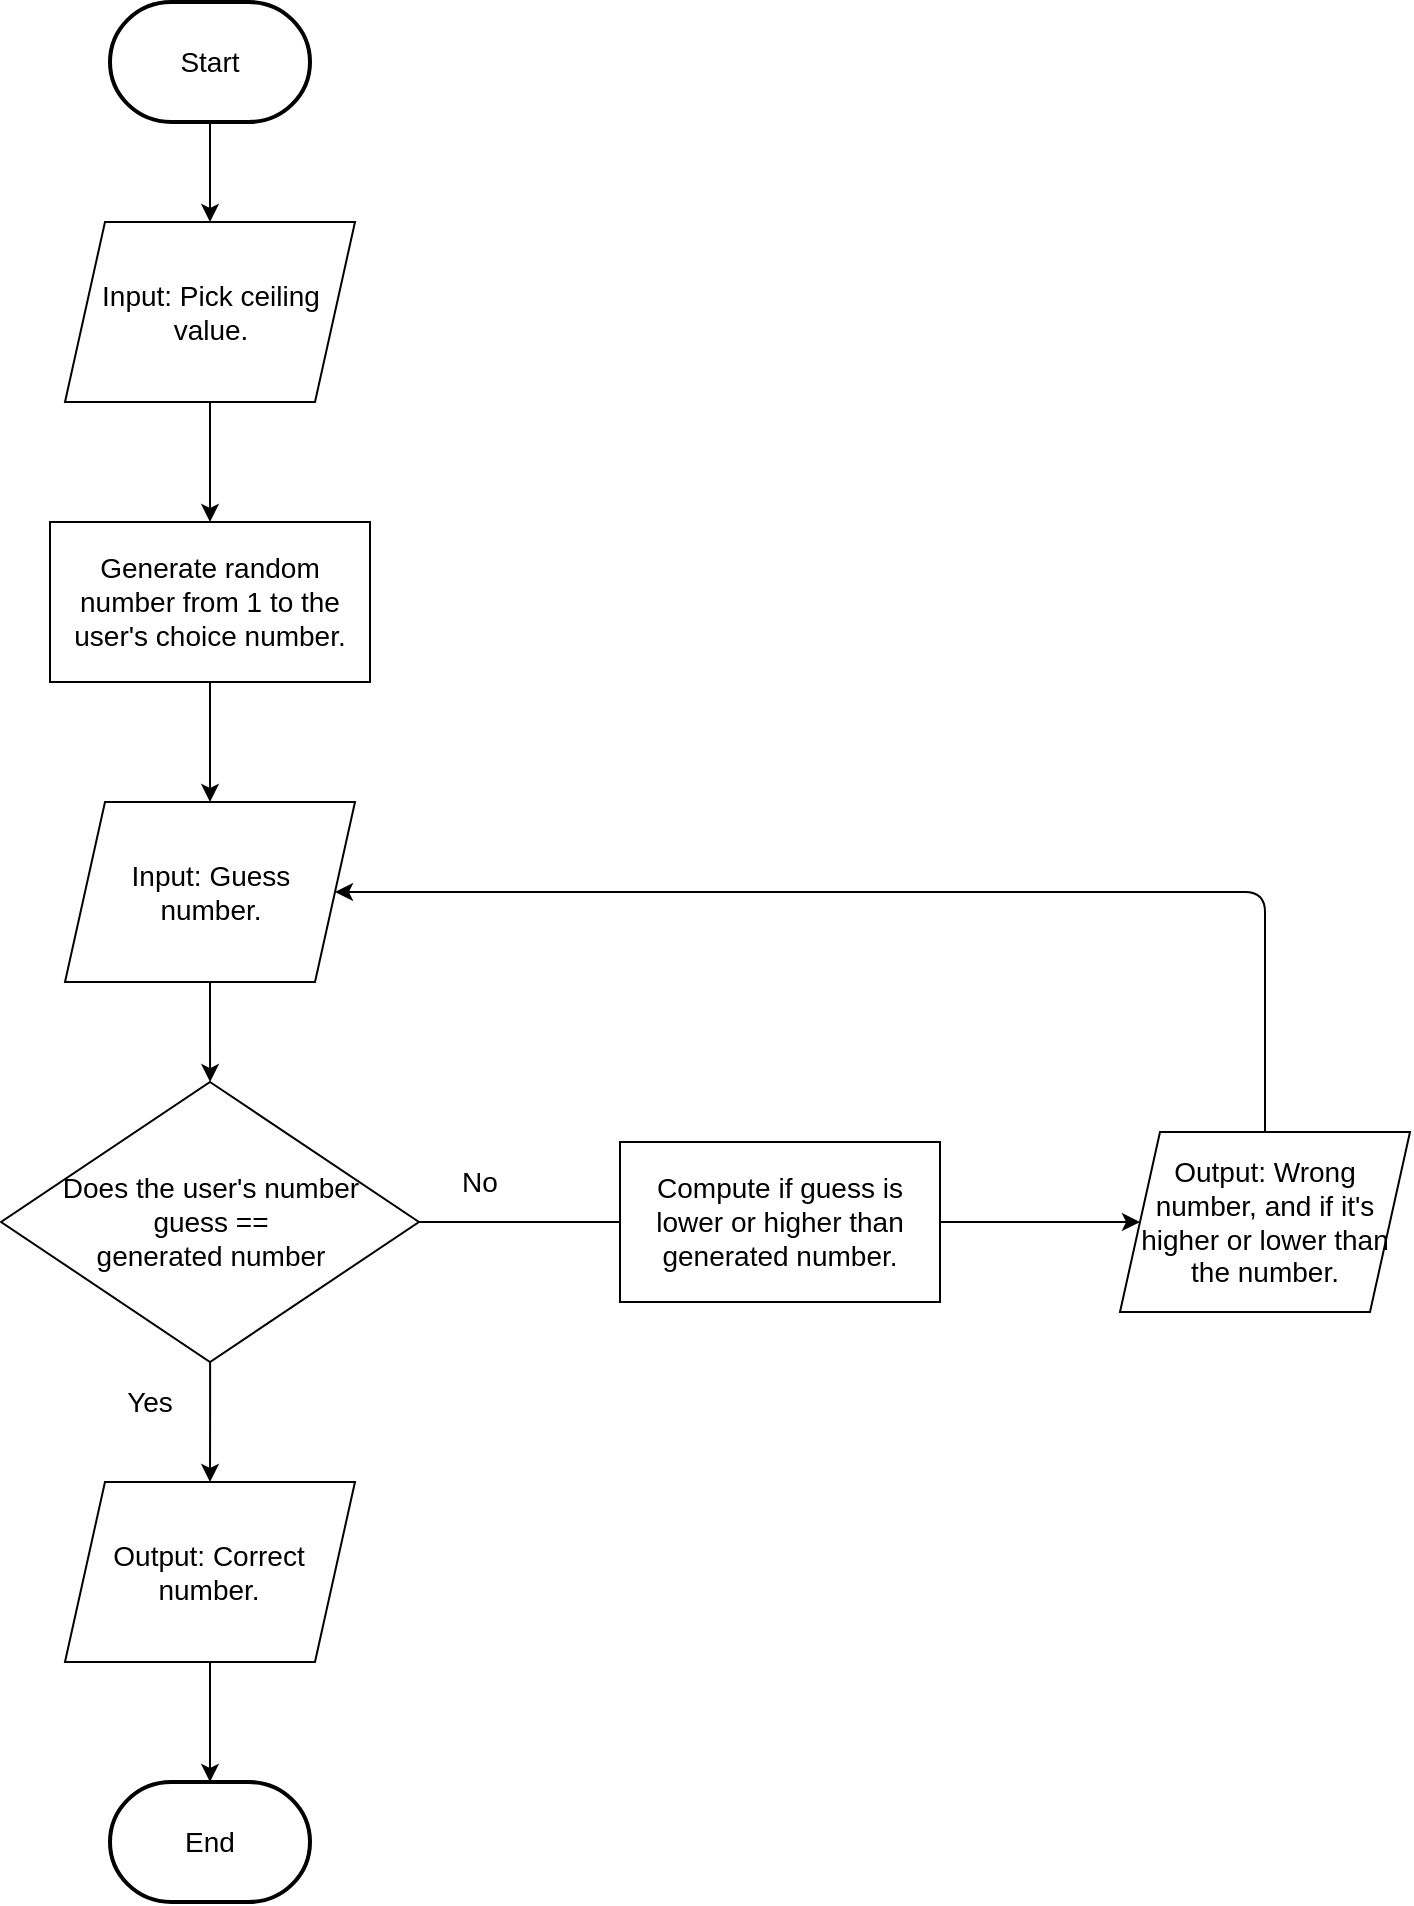<mxfile version="14.4.3" type="device"><diagram id="C5RBs43oDa-KdzZeNtuy" name="Page-1"><mxGraphModel dx="1086" dy="966" grid="1" gridSize="10" guides="1" tooltips="1" connect="1" arrows="1" fold="1" page="1" pageScale="1" pageWidth="827" pageHeight="1169" math="0" shadow="0"><root><mxCell id="WIyWlLk6GJQsqaUBKTNV-0"/><mxCell id="WIyWlLk6GJQsqaUBKTNV-1" parent="WIyWlLk6GJQsqaUBKTNV-0"/><mxCell id="6Jt1oW5YWoWxGxJDaYC3-27" value="" style="edgeStyle=orthogonalEdgeStyle;rounded=0;orthogonalLoop=1;jettySize=auto;html=1;fontSize=14;" parent="WIyWlLk6GJQsqaUBKTNV-1" source="6Jt1oW5YWoWxGxJDaYC3-0" target="6Jt1oW5YWoWxGxJDaYC3-26" edge="1"><mxGeometry relative="1" as="geometry"/></mxCell><mxCell id="6Jt1oW5YWoWxGxJDaYC3-0" value="&lt;font style=&quot;font-size: 14px;&quot;&gt;Start&lt;/font&gt;" style="strokeWidth=2;html=1;shape=mxgraph.flowchart.terminator;whiteSpace=wrap;fontSize=14;" parent="WIyWlLk6GJQsqaUBKTNV-1" vertex="1"><mxGeometry x="215" y="110" width="100" height="60" as="geometry"/></mxCell><mxCell id="6Jt1oW5YWoWxGxJDaYC3-19" value="&lt;span style=&quot;font-size: 14px;&quot;&gt;End&lt;/span&gt;" style="strokeWidth=2;html=1;shape=mxgraph.flowchart.terminator;whiteSpace=wrap;fontSize=14;" parent="WIyWlLk6GJQsqaUBKTNV-1" vertex="1"><mxGeometry x="215" y="1000" width="100" height="60" as="geometry"/></mxCell><mxCell id="6Jt1oW5YWoWxGxJDaYC3-32" value="" style="edgeStyle=orthogonalEdgeStyle;rounded=0;orthogonalLoop=1;jettySize=auto;html=1;fontSize=14;" parent="WIyWlLk6GJQsqaUBKTNV-1" source="6Jt1oW5YWoWxGxJDaYC3-24" target="6Jt1oW5YWoWxGxJDaYC3-31" edge="1"><mxGeometry relative="1" as="geometry"/></mxCell><mxCell id="6Jt1oW5YWoWxGxJDaYC3-24" value="Generate random number from 1 to the user's choice number." style="rounded=0;whiteSpace=wrap;html=1;fontSize=14;" parent="WIyWlLk6GJQsqaUBKTNV-1" vertex="1"><mxGeometry x="185" y="370" width="160" height="80" as="geometry"/></mxCell><mxCell id="6Jt1oW5YWoWxGxJDaYC3-28" value="" style="edgeStyle=orthogonalEdgeStyle;rounded=0;orthogonalLoop=1;jettySize=auto;html=1;fontSize=14;" parent="WIyWlLk6GJQsqaUBKTNV-1" source="6Jt1oW5YWoWxGxJDaYC3-26" target="6Jt1oW5YWoWxGxJDaYC3-24" edge="1"><mxGeometry relative="1" as="geometry"/></mxCell><mxCell id="6Jt1oW5YWoWxGxJDaYC3-26" value="Input: Pick ceiling value." style="shape=parallelogram;perimeter=parallelogramPerimeter;whiteSpace=wrap;html=1;fixedSize=1;fontSize=14;" parent="WIyWlLk6GJQsqaUBKTNV-1" vertex="1"><mxGeometry x="192.5" y="220" width="145" height="90" as="geometry"/></mxCell><mxCell id="6Jt1oW5YWoWxGxJDaYC3-34" value="" style="edgeStyle=orthogonalEdgeStyle;rounded=0;orthogonalLoop=1;jettySize=auto;html=1;fontSize=14;" parent="WIyWlLk6GJQsqaUBKTNV-1" source="6Jt1oW5YWoWxGxJDaYC3-31" target="6Jt1oW5YWoWxGxJDaYC3-33" edge="1"><mxGeometry relative="1" as="geometry"/></mxCell><mxCell id="6Jt1oW5YWoWxGxJDaYC3-31" value="Input: Guess &lt;br&gt;number." style="shape=parallelogram;perimeter=parallelogramPerimeter;whiteSpace=wrap;html=1;fixedSize=1;fontSize=14;" parent="WIyWlLk6GJQsqaUBKTNV-1" vertex="1"><mxGeometry x="192.5" y="510" width="145" height="90" as="geometry"/></mxCell><mxCell id="6Jt1oW5YWoWxGxJDaYC3-37" value="" style="edgeStyle=orthogonalEdgeStyle;rounded=0;orthogonalLoop=1;jettySize=auto;html=1;fontSize=14;" parent="WIyWlLk6GJQsqaUBKTNV-1" source="6Jt1oW5YWoWxGxJDaYC3-33" target="6Jt1oW5YWoWxGxJDaYC3-35" edge="1"><mxGeometry relative="1" as="geometry"/></mxCell><mxCell id="6Jt1oW5YWoWxGxJDaYC3-39" value="" style="edgeStyle=orthogonalEdgeStyle;rounded=0;orthogonalLoop=1;jettySize=auto;html=1;fontSize=14;" parent="WIyWlLk6GJQsqaUBKTNV-1" source="6Jt1oW5YWoWxGxJDaYC3-33" target="6Jt1oW5YWoWxGxJDaYC3-36" edge="1"><mxGeometry relative="1" as="geometry"/></mxCell><mxCell id="6Jt1oW5YWoWxGxJDaYC3-33" value="Does the user's number &lt;br&gt;guess ==&lt;br&gt;generated number" style="rhombus;whiteSpace=wrap;html=1;fontSize=14;" parent="WIyWlLk6GJQsqaUBKTNV-1" vertex="1"><mxGeometry x="160.55" y="650" width="208.91" height="140" as="geometry"/></mxCell><mxCell id="6Jt1oW5YWoWxGxJDaYC3-35" value="Output: Wrong number, and if it's higher or lower than the number." style="shape=parallelogram;perimeter=parallelogramPerimeter;whiteSpace=wrap;html=1;fixedSize=1;fontSize=14;" parent="WIyWlLk6GJQsqaUBKTNV-1" vertex="1"><mxGeometry x="720" y="675" width="145" height="90" as="geometry"/></mxCell><mxCell id="6Jt1oW5YWoWxGxJDaYC3-40" value="" style="edgeStyle=orthogonalEdgeStyle;rounded=0;orthogonalLoop=1;jettySize=auto;html=1;fontSize=14;" parent="WIyWlLk6GJQsqaUBKTNV-1" source="6Jt1oW5YWoWxGxJDaYC3-36" target="6Jt1oW5YWoWxGxJDaYC3-19" edge="1"><mxGeometry relative="1" as="geometry"/></mxCell><mxCell id="6Jt1oW5YWoWxGxJDaYC3-36" value="Output: Correct number." style="shape=parallelogram;perimeter=parallelogramPerimeter;whiteSpace=wrap;html=1;fixedSize=1;fontSize=14;" parent="WIyWlLk6GJQsqaUBKTNV-1" vertex="1"><mxGeometry x="192.49" y="850" width="145" height="90" as="geometry"/></mxCell><mxCell id="6Jt1oW5YWoWxGxJDaYC3-38" value="" style="endArrow=classic;html=1;fontSize=14;exitX=0.5;exitY=0;exitDx=0;exitDy=0;entryX=1;entryY=0.5;entryDx=0;entryDy=0;edgeStyle=orthogonalEdgeStyle;" parent="WIyWlLk6GJQsqaUBKTNV-1" source="6Jt1oW5YWoWxGxJDaYC3-35" target="6Jt1oW5YWoWxGxJDaYC3-31" edge="1"><mxGeometry width="50" height="50" relative="1" as="geometry"><mxPoint x="530" y="680" as="sourcePoint"/><mxPoint x="400" y="740" as="targetPoint"/><Array as="points"><mxPoint x="793" y="555"/></Array></mxGeometry></mxCell><mxCell id="6Jt1oW5YWoWxGxJDaYC3-41" value="Yes" style="text;html=1;strokeColor=none;fillColor=none;align=center;verticalAlign=middle;whiteSpace=wrap;rounded=0;fontSize=14;" parent="WIyWlLk6GJQsqaUBKTNV-1" vertex="1"><mxGeometry x="215" y="800" width="40" height="20" as="geometry"/></mxCell><mxCell id="6Jt1oW5YWoWxGxJDaYC3-42" value="No" style="text;html=1;strokeColor=none;fillColor=none;align=center;verticalAlign=middle;whiteSpace=wrap;rounded=0;fontSize=14;" parent="WIyWlLk6GJQsqaUBKTNV-1" vertex="1"><mxGeometry x="380" y="690" width="40" height="20" as="geometry"/></mxCell><mxCell id="JrQ5V2dxCrDIZ8TflGaj-1" value="Compute if guess is lower or higher than generated number." style="rounded=0;whiteSpace=wrap;html=1;fontSize=14;" parent="WIyWlLk6GJQsqaUBKTNV-1" vertex="1"><mxGeometry x="470" y="680" width="160" height="80" as="geometry"/></mxCell></root></mxGraphModel></diagram></mxfile>